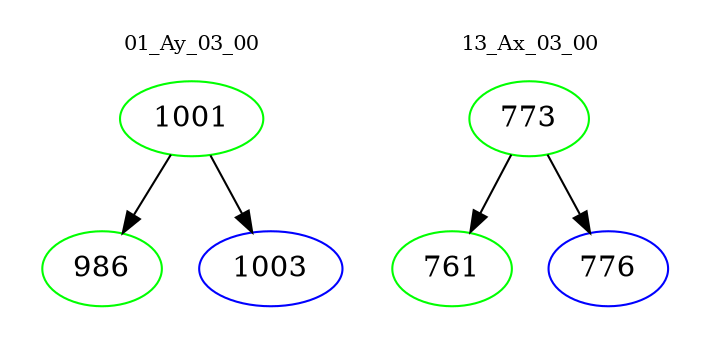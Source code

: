 digraph{
subgraph cluster_0 {
color = white
label = "01_Ay_03_00";
fontsize=10;
T0_1001 [label="1001", color="green"]
T0_1001 -> T0_986 [color="black"]
T0_986 [label="986", color="green"]
T0_1001 -> T0_1003 [color="black"]
T0_1003 [label="1003", color="blue"]
}
subgraph cluster_1 {
color = white
label = "13_Ax_03_00";
fontsize=10;
T1_773 [label="773", color="green"]
T1_773 -> T1_761 [color="black"]
T1_761 [label="761", color="green"]
T1_773 -> T1_776 [color="black"]
T1_776 [label="776", color="blue"]
}
}
